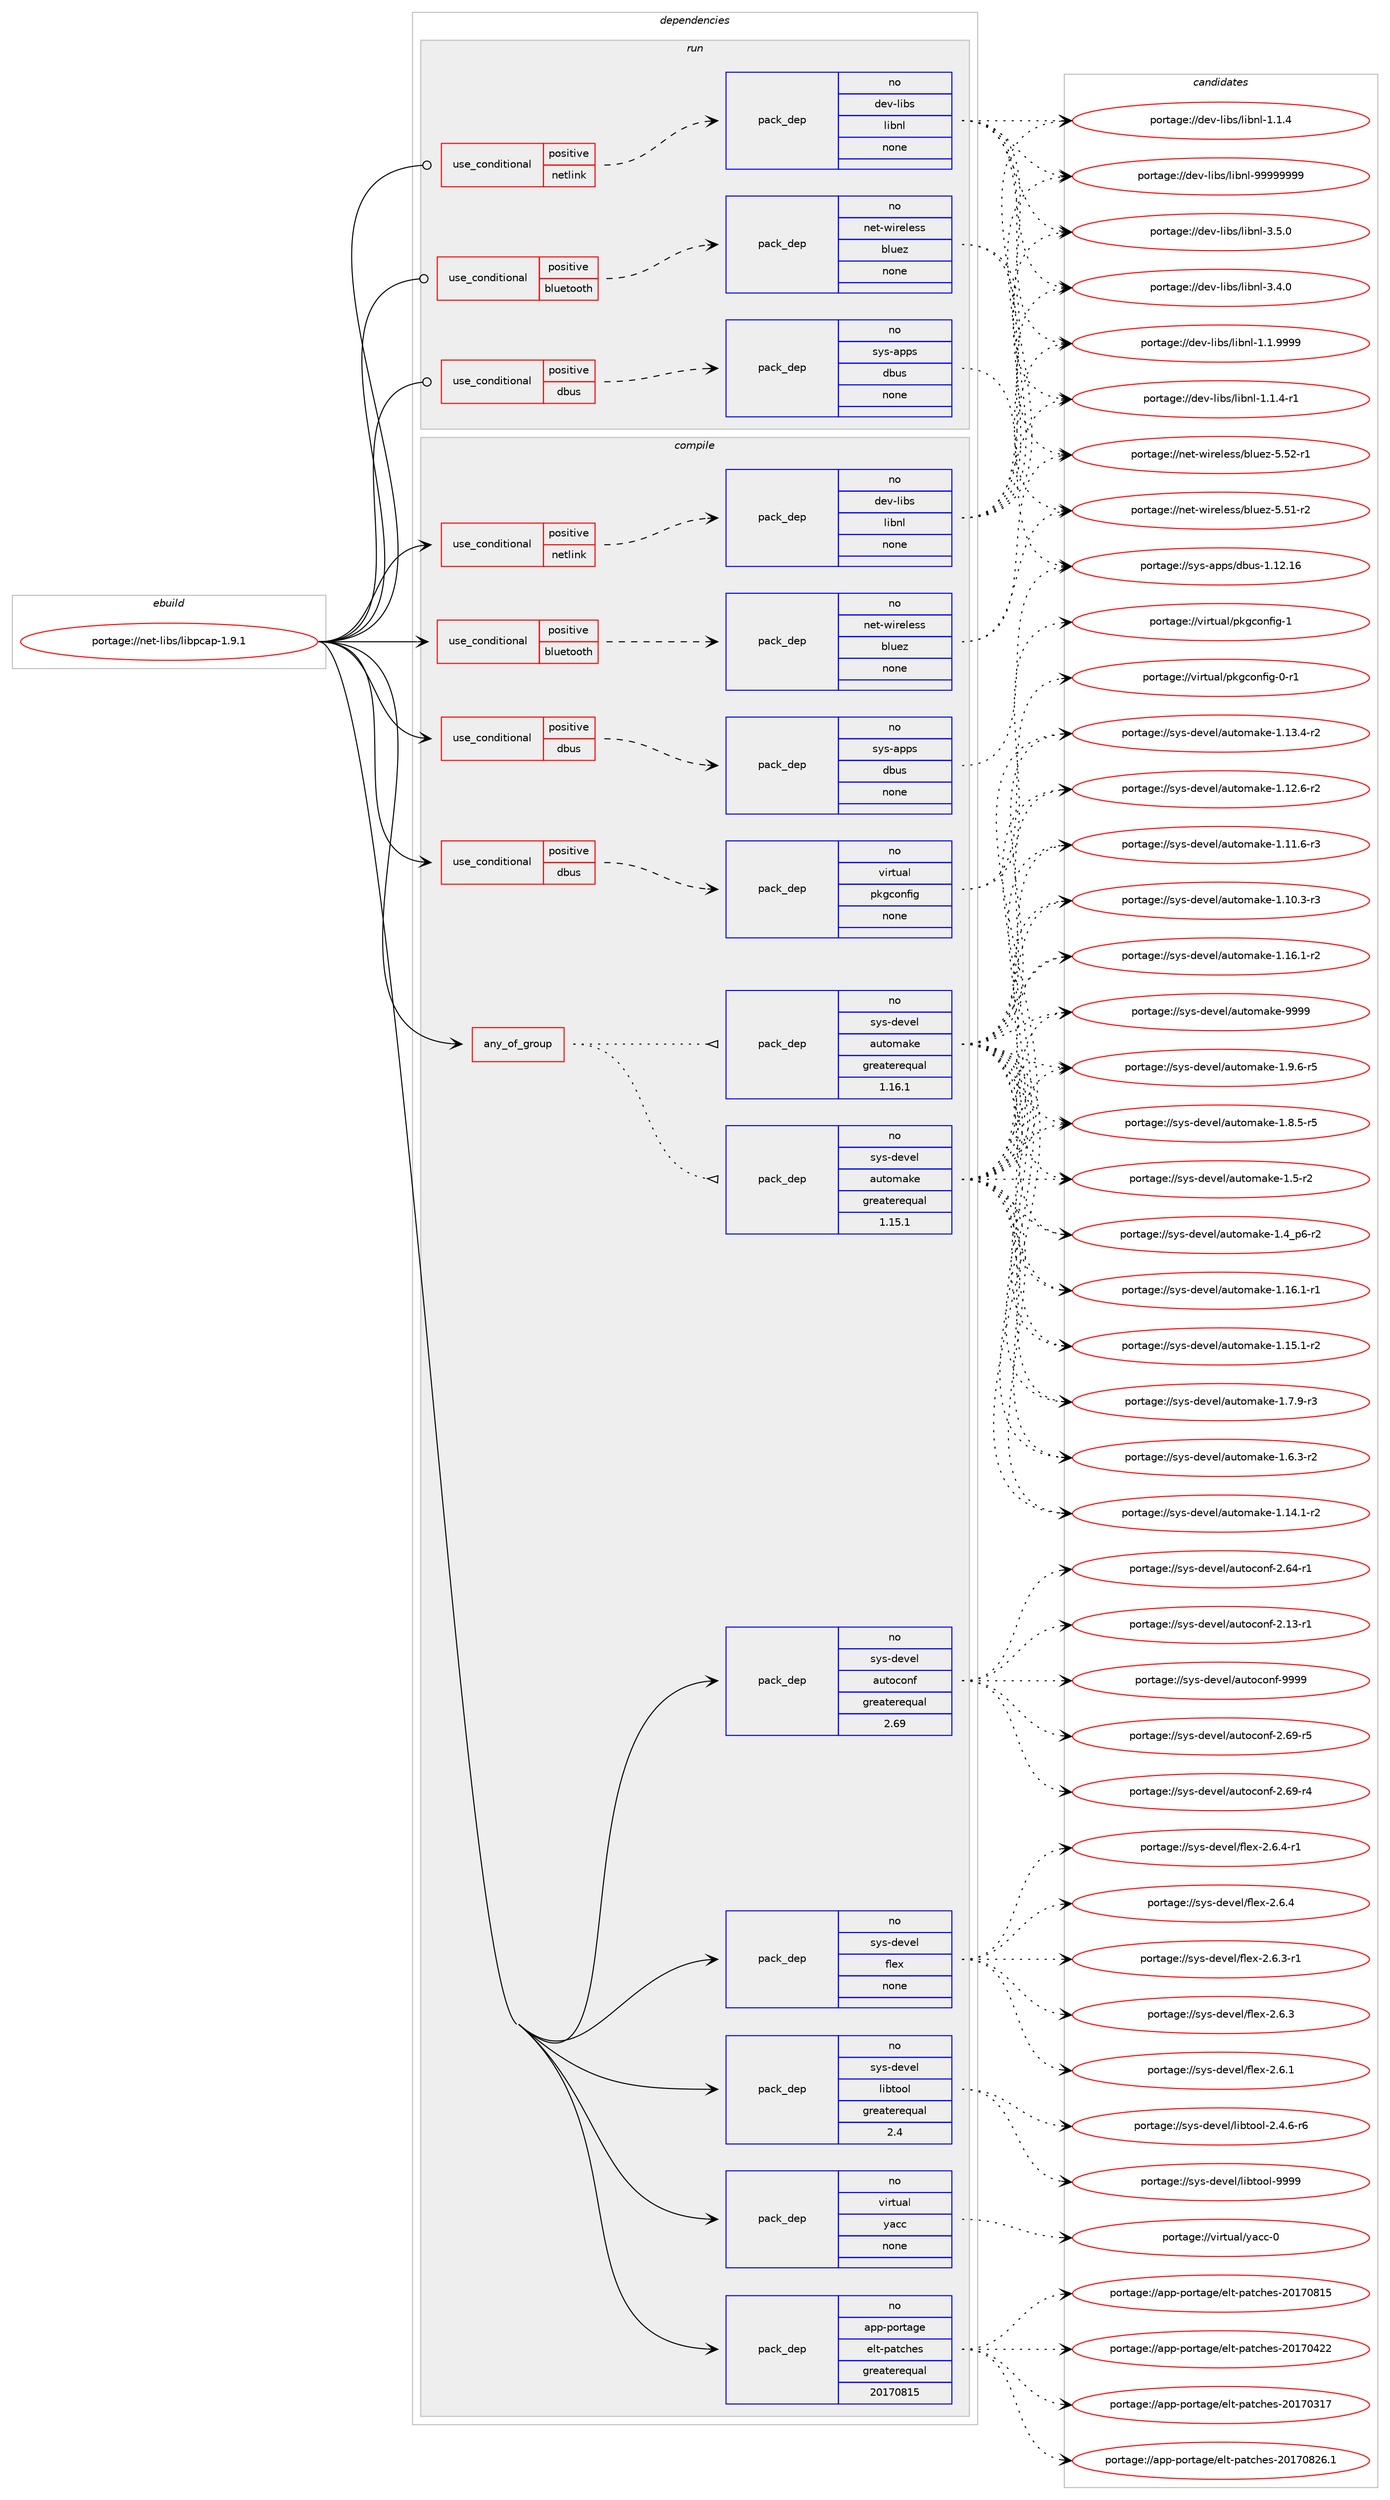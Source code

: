 digraph prolog {

# *************
# Graph options
# *************

newrank=true;
concentrate=true;
compound=true;
graph [rankdir=LR,fontname=Helvetica,fontsize=10,ranksep=1.5];#, ranksep=2.5, nodesep=0.2];
edge  [arrowhead=vee];
node  [fontname=Helvetica,fontsize=10];

# **********
# The ebuild
# **********

subgraph cluster_leftcol {
color=gray;
rank=same;
label=<<i>ebuild</i>>;
id [label="portage://net-libs/libpcap-1.9.1", color=red, width=4, href="../net-libs/libpcap-1.9.1.svg"];
}

# ****************
# The dependencies
# ****************

subgraph cluster_midcol {
color=gray;
label=<<i>dependencies</i>>;
subgraph cluster_compile {
fillcolor="#eeeeee";
style=filled;
label=<<i>compile</i>>;
subgraph any2094 {
dependency133782 [label=<<TABLE BORDER="0" CELLBORDER="1" CELLSPACING="0" CELLPADDING="4"><TR><TD CELLPADDING="10">any_of_group</TD></TR></TABLE>>, shape=none, color=red];subgraph pack102838 {
dependency133783 [label=<<TABLE BORDER="0" CELLBORDER="1" CELLSPACING="0" CELLPADDING="4" WIDTH="220"><TR><TD ROWSPAN="6" CELLPADDING="30">pack_dep</TD></TR><TR><TD WIDTH="110">no</TD></TR><TR><TD>sys-devel</TD></TR><TR><TD>automake</TD></TR><TR><TD>greaterequal</TD></TR><TR><TD>1.16.1</TD></TR></TABLE>>, shape=none, color=blue];
}
dependency133782:e -> dependency133783:w [weight=20,style="dotted",arrowhead="oinv"];
subgraph pack102839 {
dependency133784 [label=<<TABLE BORDER="0" CELLBORDER="1" CELLSPACING="0" CELLPADDING="4" WIDTH="220"><TR><TD ROWSPAN="6" CELLPADDING="30">pack_dep</TD></TR><TR><TD WIDTH="110">no</TD></TR><TR><TD>sys-devel</TD></TR><TR><TD>automake</TD></TR><TR><TD>greaterequal</TD></TR><TR><TD>1.15.1</TD></TR></TABLE>>, shape=none, color=blue];
}
dependency133782:e -> dependency133784:w [weight=20,style="dotted",arrowhead="oinv"];
}
id:e -> dependency133782:w [weight=20,style="solid",arrowhead="vee"];
subgraph cond28710 {
dependency133785 [label=<<TABLE BORDER="0" CELLBORDER="1" CELLSPACING="0" CELLPADDING="4"><TR><TD ROWSPAN="3" CELLPADDING="10">use_conditional</TD></TR><TR><TD>positive</TD></TR><TR><TD>bluetooth</TD></TR></TABLE>>, shape=none, color=red];
subgraph pack102840 {
dependency133786 [label=<<TABLE BORDER="0" CELLBORDER="1" CELLSPACING="0" CELLPADDING="4" WIDTH="220"><TR><TD ROWSPAN="6" CELLPADDING="30">pack_dep</TD></TR><TR><TD WIDTH="110">no</TD></TR><TR><TD>net-wireless</TD></TR><TR><TD>bluez</TD></TR><TR><TD>none</TD></TR><TR><TD></TD></TR></TABLE>>, shape=none, color=blue];
}
dependency133785:e -> dependency133786:w [weight=20,style="dashed",arrowhead="vee"];
}
id:e -> dependency133785:w [weight=20,style="solid",arrowhead="vee"];
subgraph cond28711 {
dependency133787 [label=<<TABLE BORDER="0" CELLBORDER="1" CELLSPACING="0" CELLPADDING="4"><TR><TD ROWSPAN="3" CELLPADDING="10">use_conditional</TD></TR><TR><TD>positive</TD></TR><TR><TD>dbus</TD></TR></TABLE>>, shape=none, color=red];
subgraph pack102841 {
dependency133788 [label=<<TABLE BORDER="0" CELLBORDER="1" CELLSPACING="0" CELLPADDING="4" WIDTH="220"><TR><TD ROWSPAN="6" CELLPADDING="30">pack_dep</TD></TR><TR><TD WIDTH="110">no</TD></TR><TR><TD>sys-apps</TD></TR><TR><TD>dbus</TD></TR><TR><TD>none</TD></TR><TR><TD></TD></TR></TABLE>>, shape=none, color=blue];
}
dependency133787:e -> dependency133788:w [weight=20,style="dashed",arrowhead="vee"];
}
id:e -> dependency133787:w [weight=20,style="solid",arrowhead="vee"];
subgraph cond28712 {
dependency133789 [label=<<TABLE BORDER="0" CELLBORDER="1" CELLSPACING="0" CELLPADDING="4"><TR><TD ROWSPAN="3" CELLPADDING="10">use_conditional</TD></TR><TR><TD>positive</TD></TR><TR><TD>dbus</TD></TR></TABLE>>, shape=none, color=red];
subgraph pack102842 {
dependency133790 [label=<<TABLE BORDER="0" CELLBORDER="1" CELLSPACING="0" CELLPADDING="4" WIDTH="220"><TR><TD ROWSPAN="6" CELLPADDING="30">pack_dep</TD></TR><TR><TD WIDTH="110">no</TD></TR><TR><TD>virtual</TD></TR><TR><TD>pkgconfig</TD></TR><TR><TD>none</TD></TR><TR><TD></TD></TR></TABLE>>, shape=none, color=blue];
}
dependency133789:e -> dependency133790:w [weight=20,style="dashed",arrowhead="vee"];
}
id:e -> dependency133789:w [weight=20,style="solid",arrowhead="vee"];
subgraph cond28713 {
dependency133791 [label=<<TABLE BORDER="0" CELLBORDER="1" CELLSPACING="0" CELLPADDING="4"><TR><TD ROWSPAN="3" CELLPADDING="10">use_conditional</TD></TR><TR><TD>positive</TD></TR><TR><TD>netlink</TD></TR></TABLE>>, shape=none, color=red];
subgraph pack102843 {
dependency133792 [label=<<TABLE BORDER="0" CELLBORDER="1" CELLSPACING="0" CELLPADDING="4" WIDTH="220"><TR><TD ROWSPAN="6" CELLPADDING="30">pack_dep</TD></TR><TR><TD WIDTH="110">no</TD></TR><TR><TD>dev-libs</TD></TR><TR><TD>libnl</TD></TR><TR><TD>none</TD></TR><TR><TD></TD></TR></TABLE>>, shape=none, color=blue];
}
dependency133791:e -> dependency133792:w [weight=20,style="dashed",arrowhead="vee"];
}
id:e -> dependency133791:w [weight=20,style="solid",arrowhead="vee"];
subgraph pack102844 {
dependency133793 [label=<<TABLE BORDER="0" CELLBORDER="1" CELLSPACING="0" CELLPADDING="4" WIDTH="220"><TR><TD ROWSPAN="6" CELLPADDING="30">pack_dep</TD></TR><TR><TD WIDTH="110">no</TD></TR><TR><TD>app-portage</TD></TR><TR><TD>elt-patches</TD></TR><TR><TD>greaterequal</TD></TR><TR><TD>20170815</TD></TR></TABLE>>, shape=none, color=blue];
}
id:e -> dependency133793:w [weight=20,style="solid",arrowhead="vee"];
subgraph pack102845 {
dependency133794 [label=<<TABLE BORDER="0" CELLBORDER="1" CELLSPACING="0" CELLPADDING="4" WIDTH="220"><TR><TD ROWSPAN="6" CELLPADDING="30">pack_dep</TD></TR><TR><TD WIDTH="110">no</TD></TR><TR><TD>sys-devel</TD></TR><TR><TD>autoconf</TD></TR><TR><TD>greaterequal</TD></TR><TR><TD>2.69</TD></TR></TABLE>>, shape=none, color=blue];
}
id:e -> dependency133794:w [weight=20,style="solid",arrowhead="vee"];
subgraph pack102846 {
dependency133795 [label=<<TABLE BORDER="0" CELLBORDER="1" CELLSPACING="0" CELLPADDING="4" WIDTH="220"><TR><TD ROWSPAN="6" CELLPADDING="30">pack_dep</TD></TR><TR><TD WIDTH="110">no</TD></TR><TR><TD>sys-devel</TD></TR><TR><TD>flex</TD></TR><TR><TD>none</TD></TR><TR><TD></TD></TR></TABLE>>, shape=none, color=blue];
}
id:e -> dependency133795:w [weight=20,style="solid",arrowhead="vee"];
subgraph pack102847 {
dependency133796 [label=<<TABLE BORDER="0" CELLBORDER="1" CELLSPACING="0" CELLPADDING="4" WIDTH="220"><TR><TD ROWSPAN="6" CELLPADDING="30">pack_dep</TD></TR><TR><TD WIDTH="110">no</TD></TR><TR><TD>sys-devel</TD></TR><TR><TD>libtool</TD></TR><TR><TD>greaterequal</TD></TR><TR><TD>2.4</TD></TR></TABLE>>, shape=none, color=blue];
}
id:e -> dependency133796:w [weight=20,style="solid",arrowhead="vee"];
subgraph pack102848 {
dependency133797 [label=<<TABLE BORDER="0" CELLBORDER="1" CELLSPACING="0" CELLPADDING="4" WIDTH="220"><TR><TD ROWSPAN="6" CELLPADDING="30">pack_dep</TD></TR><TR><TD WIDTH="110">no</TD></TR><TR><TD>virtual</TD></TR><TR><TD>yacc</TD></TR><TR><TD>none</TD></TR><TR><TD></TD></TR></TABLE>>, shape=none, color=blue];
}
id:e -> dependency133797:w [weight=20,style="solid",arrowhead="vee"];
}
subgraph cluster_compileandrun {
fillcolor="#eeeeee";
style=filled;
label=<<i>compile and run</i>>;
}
subgraph cluster_run {
fillcolor="#eeeeee";
style=filled;
label=<<i>run</i>>;
subgraph cond28714 {
dependency133798 [label=<<TABLE BORDER="0" CELLBORDER="1" CELLSPACING="0" CELLPADDING="4"><TR><TD ROWSPAN="3" CELLPADDING="10">use_conditional</TD></TR><TR><TD>positive</TD></TR><TR><TD>bluetooth</TD></TR></TABLE>>, shape=none, color=red];
subgraph pack102849 {
dependency133799 [label=<<TABLE BORDER="0" CELLBORDER="1" CELLSPACING="0" CELLPADDING="4" WIDTH="220"><TR><TD ROWSPAN="6" CELLPADDING="30">pack_dep</TD></TR><TR><TD WIDTH="110">no</TD></TR><TR><TD>net-wireless</TD></TR><TR><TD>bluez</TD></TR><TR><TD>none</TD></TR><TR><TD></TD></TR></TABLE>>, shape=none, color=blue];
}
dependency133798:e -> dependency133799:w [weight=20,style="dashed",arrowhead="vee"];
}
id:e -> dependency133798:w [weight=20,style="solid",arrowhead="odot"];
subgraph cond28715 {
dependency133800 [label=<<TABLE BORDER="0" CELLBORDER="1" CELLSPACING="0" CELLPADDING="4"><TR><TD ROWSPAN="3" CELLPADDING="10">use_conditional</TD></TR><TR><TD>positive</TD></TR><TR><TD>dbus</TD></TR></TABLE>>, shape=none, color=red];
subgraph pack102850 {
dependency133801 [label=<<TABLE BORDER="0" CELLBORDER="1" CELLSPACING="0" CELLPADDING="4" WIDTH="220"><TR><TD ROWSPAN="6" CELLPADDING="30">pack_dep</TD></TR><TR><TD WIDTH="110">no</TD></TR><TR><TD>sys-apps</TD></TR><TR><TD>dbus</TD></TR><TR><TD>none</TD></TR><TR><TD></TD></TR></TABLE>>, shape=none, color=blue];
}
dependency133800:e -> dependency133801:w [weight=20,style="dashed",arrowhead="vee"];
}
id:e -> dependency133800:w [weight=20,style="solid",arrowhead="odot"];
subgraph cond28716 {
dependency133802 [label=<<TABLE BORDER="0" CELLBORDER="1" CELLSPACING="0" CELLPADDING="4"><TR><TD ROWSPAN="3" CELLPADDING="10">use_conditional</TD></TR><TR><TD>positive</TD></TR><TR><TD>netlink</TD></TR></TABLE>>, shape=none, color=red];
subgraph pack102851 {
dependency133803 [label=<<TABLE BORDER="0" CELLBORDER="1" CELLSPACING="0" CELLPADDING="4" WIDTH="220"><TR><TD ROWSPAN="6" CELLPADDING="30">pack_dep</TD></TR><TR><TD WIDTH="110">no</TD></TR><TR><TD>dev-libs</TD></TR><TR><TD>libnl</TD></TR><TR><TD>none</TD></TR><TR><TD></TD></TR></TABLE>>, shape=none, color=blue];
}
dependency133802:e -> dependency133803:w [weight=20,style="dashed",arrowhead="vee"];
}
id:e -> dependency133802:w [weight=20,style="solid",arrowhead="odot"];
}
}

# **************
# The candidates
# **************

subgraph cluster_choices {
rank=same;
color=gray;
label=<<i>candidates</i>>;

subgraph choice102838 {
color=black;
nodesep=1;
choice115121115451001011181011084797117116111109971071014557575757 [label="portage://sys-devel/automake-9999", color=red, width=4,href="../sys-devel/automake-9999.svg"];
choice115121115451001011181011084797117116111109971071014549465746544511453 [label="portage://sys-devel/automake-1.9.6-r5", color=red, width=4,href="../sys-devel/automake-1.9.6-r5.svg"];
choice115121115451001011181011084797117116111109971071014549465646534511453 [label="portage://sys-devel/automake-1.8.5-r5", color=red, width=4,href="../sys-devel/automake-1.8.5-r5.svg"];
choice115121115451001011181011084797117116111109971071014549465546574511451 [label="portage://sys-devel/automake-1.7.9-r3", color=red, width=4,href="../sys-devel/automake-1.7.9-r3.svg"];
choice115121115451001011181011084797117116111109971071014549465446514511450 [label="portage://sys-devel/automake-1.6.3-r2", color=red, width=4,href="../sys-devel/automake-1.6.3-r2.svg"];
choice11512111545100101118101108479711711611110997107101454946534511450 [label="portage://sys-devel/automake-1.5-r2", color=red, width=4,href="../sys-devel/automake-1.5-r2.svg"];
choice115121115451001011181011084797117116111109971071014549465295112544511450 [label="portage://sys-devel/automake-1.4_p6-r2", color=red, width=4,href="../sys-devel/automake-1.4_p6-r2.svg"];
choice11512111545100101118101108479711711611110997107101454946495446494511450 [label="portage://sys-devel/automake-1.16.1-r2", color=red, width=4,href="../sys-devel/automake-1.16.1-r2.svg"];
choice11512111545100101118101108479711711611110997107101454946495446494511449 [label="portage://sys-devel/automake-1.16.1-r1", color=red, width=4,href="../sys-devel/automake-1.16.1-r1.svg"];
choice11512111545100101118101108479711711611110997107101454946495346494511450 [label="portage://sys-devel/automake-1.15.1-r2", color=red, width=4,href="../sys-devel/automake-1.15.1-r2.svg"];
choice11512111545100101118101108479711711611110997107101454946495246494511450 [label="portage://sys-devel/automake-1.14.1-r2", color=red, width=4,href="../sys-devel/automake-1.14.1-r2.svg"];
choice11512111545100101118101108479711711611110997107101454946495146524511450 [label="portage://sys-devel/automake-1.13.4-r2", color=red, width=4,href="../sys-devel/automake-1.13.4-r2.svg"];
choice11512111545100101118101108479711711611110997107101454946495046544511450 [label="portage://sys-devel/automake-1.12.6-r2", color=red, width=4,href="../sys-devel/automake-1.12.6-r2.svg"];
choice11512111545100101118101108479711711611110997107101454946494946544511451 [label="portage://sys-devel/automake-1.11.6-r3", color=red, width=4,href="../sys-devel/automake-1.11.6-r3.svg"];
choice11512111545100101118101108479711711611110997107101454946494846514511451 [label="portage://sys-devel/automake-1.10.3-r3", color=red, width=4,href="../sys-devel/automake-1.10.3-r3.svg"];
dependency133783:e -> choice115121115451001011181011084797117116111109971071014557575757:w [style=dotted,weight="100"];
dependency133783:e -> choice115121115451001011181011084797117116111109971071014549465746544511453:w [style=dotted,weight="100"];
dependency133783:e -> choice115121115451001011181011084797117116111109971071014549465646534511453:w [style=dotted,weight="100"];
dependency133783:e -> choice115121115451001011181011084797117116111109971071014549465546574511451:w [style=dotted,weight="100"];
dependency133783:e -> choice115121115451001011181011084797117116111109971071014549465446514511450:w [style=dotted,weight="100"];
dependency133783:e -> choice11512111545100101118101108479711711611110997107101454946534511450:w [style=dotted,weight="100"];
dependency133783:e -> choice115121115451001011181011084797117116111109971071014549465295112544511450:w [style=dotted,weight="100"];
dependency133783:e -> choice11512111545100101118101108479711711611110997107101454946495446494511450:w [style=dotted,weight="100"];
dependency133783:e -> choice11512111545100101118101108479711711611110997107101454946495446494511449:w [style=dotted,weight="100"];
dependency133783:e -> choice11512111545100101118101108479711711611110997107101454946495346494511450:w [style=dotted,weight="100"];
dependency133783:e -> choice11512111545100101118101108479711711611110997107101454946495246494511450:w [style=dotted,weight="100"];
dependency133783:e -> choice11512111545100101118101108479711711611110997107101454946495146524511450:w [style=dotted,weight="100"];
dependency133783:e -> choice11512111545100101118101108479711711611110997107101454946495046544511450:w [style=dotted,weight="100"];
dependency133783:e -> choice11512111545100101118101108479711711611110997107101454946494946544511451:w [style=dotted,weight="100"];
dependency133783:e -> choice11512111545100101118101108479711711611110997107101454946494846514511451:w [style=dotted,weight="100"];
}
subgraph choice102839 {
color=black;
nodesep=1;
choice115121115451001011181011084797117116111109971071014557575757 [label="portage://sys-devel/automake-9999", color=red, width=4,href="../sys-devel/automake-9999.svg"];
choice115121115451001011181011084797117116111109971071014549465746544511453 [label="portage://sys-devel/automake-1.9.6-r5", color=red, width=4,href="../sys-devel/automake-1.9.6-r5.svg"];
choice115121115451001011181011084797117116111109971071014549465646534511453 [label="portage://sys-devel/automake-1.8.5-r5", color=red, width=4,href="../sys-devel/automake-1.8.5-r5.svg"];
choice115121115451001011181011084797117116111109971071014549465546574511451 [label="portage://sys-devel/automake-1.7.9-r3", color=red, width=4,href="../sys-devel/automake-1.7.9-r3.svg"];
choice115121115451001011181011084797117116111109971071014549465446514511450 [label="portage://sys-devel/automake-1.6.3-r2", color=red, width=4,href="../sys-devel/automake-1.6.3-r2.svg"];
choice11512111545100101118101108479711711611110997107101454946534511450 [label="portage://sys-devel/automake-1.5-r2", color=red, width=4,href="../sys-devel/automake-1.5-r2.svg"];
choice115121115451001011181011084797117116111109971071014549465295112544511450 [label="portage://sys-devel/automake-1.4_p6-r2", color=red, width=4,href="../sys-devel/automake-1.4_p6-r2.svg"];
choice11512111545100101118101108479711711611110997107101454946495446494511450 [label="portage://sys-devel/automake-1.16.1-r2", color=red, width=4,href="../sys-devel/automake-1.16.1-r2.svg"];
choice11512111545100101118101108479711711611110997107101454946495446494511449 [label="portage://sys-devel/automake-1.16.1-r1", color=red, width=4,href="../sys-devel/automake-1.16.1-r1.svg"];
choice11512111545100101118101108479711711611110997107101454946495346494511450 [label="portage://sys-devel/automake-1.15.1-r2", color=red, width=4,href="../sys-devel/automake-1.15.1-r2.svg"];
choice11512111545100101118101108479711711611110997107101454946495246494511450 [label="portage://sys-devel/automake-1.14.1-r2", color=red, width=4,href="../sys-devel/automake-1.14.1-r2.svg"];
choice11512111545100101118101108479711711611110997107101454946495146524511450 [label="portage://sys-devel/automake-1.13.4-r2", color=red, width=4,href="../sys-devel/automake-1.13.4-r2.svg"];
choice11512111545100101118101108479711711611110997107101454946495046544511450 [label="portage://sys-devel/automake-1.12.6-r2", color=red, width=4,href="../sys-devel/automake-1.12.6-r2.svg"];
choice11512111545100101118101108479711711611110997107101454946494946544511451 [label="portage://sys-devel/automake-1.11.6-r3", color=red, width=4,href="../sys-devel/automake-1.11.6-r3.svg"];
choice11512111545100101118101108479711711611110997107101454946494846514511451 [label="portage://sys-devel/automake-1.10.3-r3", color=red, width=4,href="../sys-devel/automake-1.10.3-r3.svg"];
dependency133784:e -> choice115121115451001011181011084797117116111109971071014557575757:w [style=dotted,weight="100"];
dependency133784:e -> choice115121115451001011181011084797117116111109971071014549465746544511453:w [style=dotted,weight="100"];
dependency133784:e -> choice115121115451001011181011084797117116111109971071014549465646534511453:w [style=dotted,weight="100"];
dependency133784:e -> choice115121115451001011181011084797117116111109971071014549465546574511451:w [style=dotted,weight="100"];
dependency133784:e -> choice115121115451001011181011084797117116111109971071014549465446514511450:w [style=dotted,weight="100"];
dependency133784:e -> choice11512111545100101118101108479711711611110997107101454946534511450:w [style=dotted,weight="100"];
dependency133784:e -> choice115121115451001011181011084797117116111109971071014549465295112544511450:w [style=dotted,weight="100"];
dependency133784:e -> choice11512111545100101118101108479711711611110997107101454946495446494511450:w [style=dotted,weight="100"];
dependency133784:e -> choice11512111545100101118101108479711711611110997107101454946495446494511449:w [style=dotted,weight="100"];
dependency133784:e -> choice11512111545100101118101108479711711611110997107101454946495346494511450:w [style=dotted,weight="100"];
dependency133784:e -> choice11512111545100101118101108479711711611110997107101454946495246494511450:w [style=dotted,weight="100"];
dependency133784:e -> choice11512111545100101118101108479711711611110997107101454946495146524511450:w [style=dotted,weight="100"];
dependency133784:e -> choice11512111545100101118101108479711711611110997107101454946495046544511450:w [style=dotted,weight="100"];
dependency133784:e -> choice11512111545100101118101108479711711611110997107101454946494946544511451:w [style=dotted,weight="100"];
dependency133784:e -> choice11512111545100101118101108479711711611110997107101454946494846514511451:w [style=dotted,weight="100"];
}
subgraph choice102840 {
color=black;
nodesep=1;
choice11010111645119105114101108101115115479810811710112245534653504511449 [label="portage://net-wireless/bluez-5.52-r1", color=red, width=4,href="../net-wireless/bluez-5.52-r1.svg"];
choice11010111645119105114101108101115115479810811710112245534653494511450 [label="portage://net-wireless/bluez-5.51-r2", color=red, width=4,href="../net-wireless/bluez-5.51-r2.svg"];
dependency133786:e -> choice11010111645119105114101108101115115479810811710112245534653504511449:w [style=dotted,weight="100"];
dependency133786:e -> choice11010111645119105114101108101115115479810811710112245534653494511450:w [style=dotted,weight="100"];
}
subgraph choice102841 {
color=black;
nodesep=1;
choice115121115459711211211547100981171154549464950464954 [label="portage://sys-apps/dbus-1.12.16", color=red, width=4,href="../sys-apps/dbus-1.12.16.svg"];
dependency133788:e -> choice115121115459711211211547100981171154549464950464954:w [style=dotted,weight="100"];
}
subgraph choice102842 {
color=black;
nodesep=1;
choice1181051141161179710847112107103991111101021051034549 [label="portage://virtual/pkgconfig-1", color=red, width=4,href="../virtual/pkgconfig-1.svg"];
choice11810511411611797108471121071039911111010210510345484511449 [label="portage://virtual/pkgconfig-0-r1", color=red, width=4,href="../virtual/pkgconfig-0-r1.svg"];
dependency133790:e -> choice1181051141161179710847112107103991111101021051034549:w [style=dotted,weight="100"];
dependency133790:e -> choice11810511411611797108471121071039911111010210510345484511449:w [style=dotted,weight="100"];
}
subgraph choice102843 {
color=black;
nodesep=1;
choice10010111845108105981154710810598110108455757575757575757 [label="portage://dev-libs/libnl-99999999", color=red, width=4,href="../dev-libs/libnl-99999999.svg"];
choice10010111845108105981154710810598110108455146534648 [label="portage://dev-libs/libnl-3.5.0", color=red, width=4,href="../dev-libs/libnl-3.5.0.svg"];
choice10010111845108105981154710810598110108455146524648 [label="portage://dev-libs/libnl-3.4.0", color=red, width=4,href="../dev-libs/libnl-3.4.0.svg"];
choice10010111845108105981154710810598110108454946494657575757 [label="portage://dev-libs/libnl-1.1.9999", color=red, width=4,href="../dev-libs/libnl-1.1.9999.svg"];
choice100101118451081059811547108105981101084549464946524511449 [label="portage://dev-libs/libnl-1.1.4-r1", color=red, width=4,href="../dev-libs/libnl-1.1.4-r1.svg"];
choice10010111845108105981154710810598110108454946494652 [label="portage://dev-libs/libnl-1.1.4", color=red, width=4,href="../dev-libs/libnl-1.1.4.svg"];
dependency133792:e -> choice10010111845108105981154710810598110108455757575757575757:w [style=dotted,weight="100"];
dependency133792:e -> choice10010111845108105981154710810598110108455146534648:w [style=dotted,weight="100"];
dependency133792:e -> choice10010111845108105981154710810598110108455146524648:w [style=dotted,weight="100"];
dependency133792:e -> choice10010111845108105981154710810598110108454946494657575757:w [style=dotted,weight="100"];
dependency133792:e -> choice100101118451081059811547108105981101084549464946524511449:w [style=dotted,weight="100"];
dependency133792:e -> choice10010111845108105981154710810598110108454946494652:w [style=dotted,weight="100"];
}
subgraph choice102844 {
color=black;
nodesep=1;
choice971121124511211111411697103101471011081164511297116991041011154550484955485650544649 [label="portage://app-portage/elt-patches-20170826.1", color=red, width=4,href="../app-portage/elt-patches-20170826.1.svg"];
choice97112112451121111141169710310147101108116451129711699104101115455048495548564953 [label="portage://app-portage/elt-patches-20170815", color=red, width=4,href="../app-portage/elt-patches-20170815.svg"];
choice97112112451121111141169710310147101108116451129711699104101115455048495548525050 [label="portage://app-portage/elt-patches-20170422", color=red, width=4,href="../app-portage/elt-patches-20170422.svg"];
choice97112112451121111141169710310147101108116451129711699104101115455048495548514955 [label="portage://app-portage/elt-patches-20170317", color=red, width=4,href="../app-portage/elt-patches-20170317.svg"];
dependency133793:e -> choice971121124511211111411697103101471011081164511297116991041011154550484955485650544649:w [style=dotted,weight="100"];
dependency133793:e -> choice97112112451121111141169710310147101108116451129711699104101115455048495548564953:w [style=dotted,weight="100"];
dependency133793:e -> choice97112112451121111141169710310147101108116451129711699104101115455048495548525050:w [style=dotted,weight="100"];
dependency133793:e -> choice97112112451121111141169710310147101108116451129711699104101115455048495548514955:w [style=dotted,weight="100"];
}
subgraph choice102845 {
color=black;
nodesep=1;
choice115121115451001011181011084797117116111991111101024557575757 [label="portage://sys-devel/autoconf-9999", color=red, width=4,href="../sys-devel/autoconf-9999.svg"];
choice1151211154510010111810110847971171161119911111010245504654574511453 [label="portage://sys-devel/autoconf-2.69-r5", color=red, width=4,href="../sys-devel/autoconf-2.69-r5.svg"];
choice1151211154510010111810110847971171161119911111010245504654574511452 [label="portage://sys-devel/autoconf-2.69-r4", color=red, width=4,href="../sys-devel/autoconf-2.69-r4.svg"];
choice1151211154510010111810110847971171161119911111010245504654524511449 [label="portage://sys-devel/autoconf-2.64-r1", color=red, width=4,href="../sys-devel/autoconf-2.64-r1.svg"];
choice1151211154510010111810110847971171161119911111010245504649514511449 [label="portage://sys-devel/autoconf-2.13-r1", color=red, width=4,href="../sys-devel/autoconf-2.13-r1.svg"];
dependency133794:e -> choice115121115451001011181011084797117116111991111101024557575757:w [style=dotted,weight="100"];
dependency133794:e -> choice1151211154510010111810110847971171161119911111010245504654574511453:w [style=dotted,weight="100"];
dependency133794:e -> choice1151211154510010111810110847971171161119911111010245504654574511452:w [style=dotted,weight="100"];
dependency133794:e -> choice1151211154510010111810110847971171161119911111010245504654524511449:w [style=dotted,weight="100"];
dependency133794:e -> choice1151211154510010111810110847971171161119911111010245504649514511449:w [style=dotted,weight="100"];
}
subgraph choice102846 {
color=black;
nodesep=1;
choice11512111545100101118101108471021081011204550465446524511449 [label="portage://sys-devel/flex-2.6.4-r1", color=red, width=4,href="../sys-devel/flex-2.6.4-r1.svg"];
choice1151211154510010111810110847102108101120455046544652 [label="portage://sys-devel/flex-2.6.4", color=red, width=4,href="../sys-devel/flex-2.6.4.svg"];
choice11512111545100101118101108471021081011204550465446514511449 [label="portage://sys-devel/flex-2.6.3-r1", color=red, width=4,href="../sys-devel/flex-2.6.3-r1.svg"];
choice1151211154510010111810110847102108101120455046544651 [label="portage://sys-devel/flex-2.6.3", color=red, width=4,href="../sys-devel/flex-2.6.3.svg"];
choice1151211154510010111810110847102108101120455046544649 [label="portage://sys-devel/flex-2.6.1", color=red, width=4,href="../sys-devel/flex-2.6.1.svg"];
dependency133795:e -> choice11512111545100101118101108471021081011204550465446524511449:w [style=dotted,weight="100"];
dependency133795:e -> choice1151211154510010111810110847102108101120455046544652:w [style=dotted,weight="100"];
dependency133795:e -> choice11512111545100101118101108471021081011204550465446514511449:w [style=dotted,weight="100"];
dependency133795:e -> choice1151211154510010111810110847102108101120455046544651:w [style=dotted,weight="100"];
dependency133795:e -> choice1151211154510010111810110847102108101120455046544649:w [style=dotted,weight="100"];
}
subgraph choice102847 {
color=black;
nodesep=1;
choice1151211154510010111810110847108105981161111111084557575757 [label="portage://sys-devel/libtool-9999", color=red, width=4,href="../sys-devel/libtool-9999.svg"];
choice1151211154510010111810110847108105981161111111084550465246544511454 [label="portage://sys-devel/libtool-2.4.6-r6", color=red, width=4,href="../sys-devel/libtool-2.4.6-r6.svg"];
dependency133796:e -> choice1151211154510010111810110847108105981161111111084557575757:w [style=dotted,weight="100"];
dependency133796:e -> choice1151211154510010111810110847108105981161111111084550465246544511454:w [style=dotted,weight="100"];
}
subgraph choice102848 {
color=black;
nodesep=1;
choice11810511411611797108471219799994548 [label="portage://virtual/yacc-0", color=red, width=4,href="../virtual/yacc-0.svg"];
dependency133797:e -> choice11810511411611797108471219799994548:w [style=dotted,weight="100"];
}
subgraph choice102849 {
color=black;
nodesep=1;
choice11010111645119105114101108101115115479810811710112245534653504511449 [label="portage://net-wireless/bluez-5.52-r1", color=red, width=4,href="../net-wireless/bluez-5.52-r1.svg"];
choice11010111645119105114101108101115115479810811710112245534653494511450 [label="portage://net-wireless/bluez-5.51-r2", color=red, width=4,href="../net-wireless/bluez-5.51-r2.svg"];
dependency133799:e -> choice11010111645119105114101108101115115479810811710112245534653504511449:w [style=dotted,weight="100"];
dependency133799:e -> choice11010111645119105114101108101115115479810811710112245534653494511450:w [style=dotted,weight="100"];
}
subgraph choice102850 {
color=black;
nodesep=1;
choice115121115459711211211547100981171154549464950464954 [label="portage://sys-apps/dbus-1.12.16", color=red, width=4,href="../sys-apps/dbus-1.12.16.svg"];
dependency133801:e -> choice115121115459711211211547100981171154549464950464954:w [style=dotted,weight="100"];
}
subgraph choice102851 {
color=black;
nodesep=1;
choice10010111845108105981154710810598110108455757575757575757 [label="portage://dev-libs/libnl-99999999", color=red, width=4,href="../dev-libs/libnl-99999999.svg"];
choice10010111845108105981154710810598110108455146534648 [label="portage://dev-libs/libnl-3.5.0", color=red, width=4,href="../dev-libs/libnl-3.5.0.svg"];
choice10010111845108105981154710810598110108455146524648 [label="portage://dev-libs/libnl-3.4.0", color=red, width=4,href="../dev-libs/libnl-3.4.0.svg"];
choice10010111845108105981154710810598110108454946494657575757 [label="portage://dev-libs/libnl-1.1.9999", color=red, width=4,href="../dev-libs/libnl-1.1.9999.svg"];
choice100101118451081059811547108105981101084549464946524511449 [label="portage://dev-libs/libnl-1.1.4-r1", color=red, width=4,href="../dev-libs/libnl-1.1.4-r1.svg"];
choice10010111845108105981154710810598110108454946494652 [label="portage://dev-libs/libnl-1.1.4", color=red, width=4,href="../dev-libs/libnl-1.1.4.svg"];
dependency133803:e -> choice10010111845108105981154710810598110108455757575757575757:w [style=dotted,weight="100"];
dependency133803:e -> choice10010111845108105981154710810598110108455146534648:w [style=dotted,weight="100"];
dependency133803:e -> choice10010111845108105981154710810598110108455146524648:w [style=dotted,weight="100"];
dependency133803:e -> choice10010111845108105981154710810598110108454946494657575757:w [style=dotted,weight="100"];
dependency133803:e -> choice100101118451081059811547108105981101084549464946524511449:w [style=dotted,weight="100"];
dependency133803:e -> choice10010111845108105981154710810598110108454946494652:w [style=dotted,weight="100"];
}
}

}
